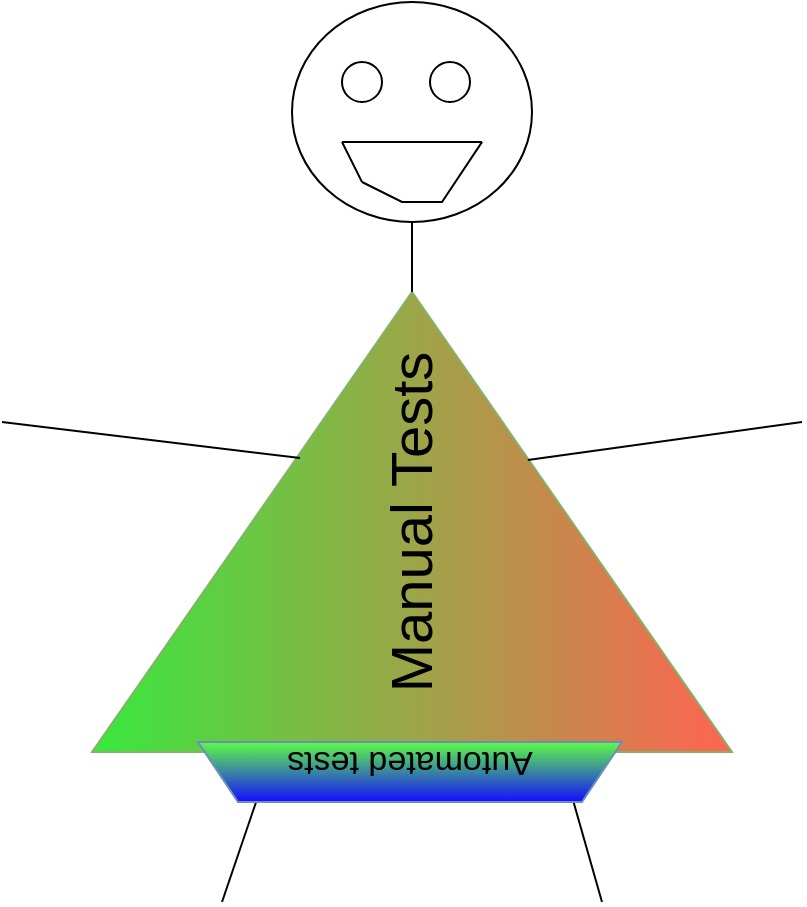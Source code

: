 <mxfile version="17.1.2" type="device"><diagram id="ba08iKty0z2XdSC7IX5W" name="Page-1"><mxGraphModel dx="1422" dy="705" grid="1" gridSize="10" guides="1" tooltips="1" connect="1" arrows="1" fold="1" page="1" pageScale="1" pageWidth="827" pageHeight="1169" math="0" shadow="0"><root><mxCell id="0"/><mxCell id="1" parent="0"/><mxCell id="5fJgat9Scgi5sBonz785-1" value="&lt;font style=&quot;font-size: 29px&quot;&gt;Manual Tests&lt;/font&gt;" style="triangle;whiteSpace=wrap;html=1;rotation=-90;strokeColor=#82b366;fillColor=#38E83E;gradientColor=#FF6352;" vertex="1" parent="1"><mxGeometry x="280" y="160" width="230" height="320" as="geometry"/></mxCell><mxCell id="5fJgat9Scgi5sBonz785-2" value="" style="endArrow=none;html=1;rounded=0;entryX=0.639;entryY=0.325;entryDx=0;entryDy=0;entryPerimeter=0;" edge="1" parent="1" target="5fJgat9Scgi5sBonz785-1"><mxGeometry width="50" height="50" relative="1" as="geometry"><mxPoint x="190" y="270" as="sourcePoint"/><mxPoint x="440" y="340" as="targetPoint"/></mxGeometry></mxCell><mxCell id="5fJgat9Scgi5sBonz785-3" value="" style="endArrow=none;html=1;rounded=0;entryX=0.635;entryY=0.681;entryDx=0;entryDy=0;entryPerimeter=0;" edge="1" parent="1" target="5fJgat9Scgi5sBonz785-1"><mxGeometry width="50" height="50" relative="1" as="geometry"><mxPoint x="590" y="270" as="sourcePoint"/><mxPoint x="349" y="298.03" as="targetPoint"/></mxGeometry></mxCell><mxCell id="5fJgat9Scgi5sBonz785-4" value="" style="endArrow=none;html=1;rounded=0;entryX=1;entryY=0.5;entryDx=0;entryDy=0;" edge="1" parent="1" target="5fJgat9Scgi5sBonz785-1"><mxGeometry width="50" height="50" relative="1" as="geometry"><mxPoint x="395" y="170" as="sourcePoint"/><mxPoint x="462.92" y="298.95" as="targetPoint"/></mxGeometry></mxCell><mxCell id="5fJgat9Scgi5sBonz785-5" value="" style="ellipse;whiteSpace=wrap;html=1;" vertex="1" parent="1"><mxGeometry x="335" y="60" width="120" height="110" as="geometry"/></mxCell><mxCell id="5fJgat9Scgi5sBonz785-6" value="" style="ellipse;whiteSpace=wrap;html=1;" vertex="1" parent="1"><mxGeometry x="360" y="90" width="20" height="20" as="geometry"/></mxCell><mxCell id="5fJgat9Scgi5sBonz785-7" value="" style="ellipse;whiteSpace=wrap;html=1;" vertex="1" parent="1"><mxGeometry x="404" y="90" width="20" height="20" as="geometry"/></mxCell><mxCell id="5fJgat9Scgi5sBonz785-8" value="" style="endArrow=none;html=1;rounded=0;exitX=0.792;exitY=0.636;exitDx=0;exitDy=0;exitPerimeter=0;" edge="1" parent="1" source="5fJgat9Scgi5sBonz785-5"><mxGeometry width="50" height="50" relative="1" as="geometry"><mxPoint x="430" y="140" as="sourcePoint"/><mxPoint x="370" y="150" as="targetPoint"/><Array as="points"><mxPoint x="410" y="160"/><mxPoint x="390" y="160"/></Array></mxGeometry></mxCell><mxCell id="5fJgat9Scgi5sBonz785-9" value="" style="endArrow=none;html=1;rounded=0;entryX=0.004;entryY=0.284;entryDx=0;entryDy=0;entryPerimeter=0;" edge="1" parent="1" target="5fJgat9Scgi5sBonz785-1"><mxGeometry width="50" height="50" relative="1" as="geometry"><mxPoint x="300" y="510" as="sourcePoint"/><mxPoint x="349" y="298.03" as="targetPoint"/></mxGeometry></mxCell><mxCell id="5fJgat9Scgi5sBonz785-10" value="" style="endArrow=none;html=1;rounded=0;entryX=-0.004;entryY=0.731;entryDx=0;entryDy=0;entryPerimeter=0;" edge="1" parent="1" target="5fJgat9Scgi5sBonz785-1"><mxGeometry width="50" height="50" relative="1" as="geometry"><mxPoint x="490" y="510" as="sourcePoint"/><mxPoint x="335.88" y="444.08" as="targetPoint"/></mxGeometry></mxCell><mxCell id="5fJgat9Scgi5sBonz785-11" value="&lt;font style=&quot;font-size: 17px&quot;&gt;Automated tests&lt;/font&gt;" style="shape=trapezoid;perimeter=trapezoidPerimeter;whiteSpace=wrap;html=1;fixedSize=1;labelBackgroundColor=none;fontSize=29;strokeColor=#6c8ebf;fillColor=#5DFC44;rotation=-180;gradientColor=#150DFF;gradientDirection=north;direction=east;rounded=0;sketch=0;" vertex="1" parent="1"><mxGeometry x="288" y="430" width="212" height="30" as="geometry"/></mxCell><mxCell id="5fJgat9Scgi5sBonz785-12" value="" style="endArrow=none;html=1;rounded=0;fontSize=17;" edge="1" parent="1"><mxGeometry width="50" height="50" relative="1" as="geometry"><mxPoint x="360" y="130" as="sourcePoint"/><mxPoint x="370" y="150" as="targetPoint"/></mxGeometry></mxCell><mxCell id="5fJgat9Scgi5sBonz785-13" value="" style="endArrow=none;html=1;rounded=0;fontSize=17;" edge="1" parent="1"><mxGeometry width="50" height="50" relative="1" as="geometry"><mxPoint x="360" y="130" as="sourcePoint"/><mxPoint x="430" y="130" as="targetPoint"/></mxGeometry></mxCell></root></mxGraphModel></diagram></mxfile>